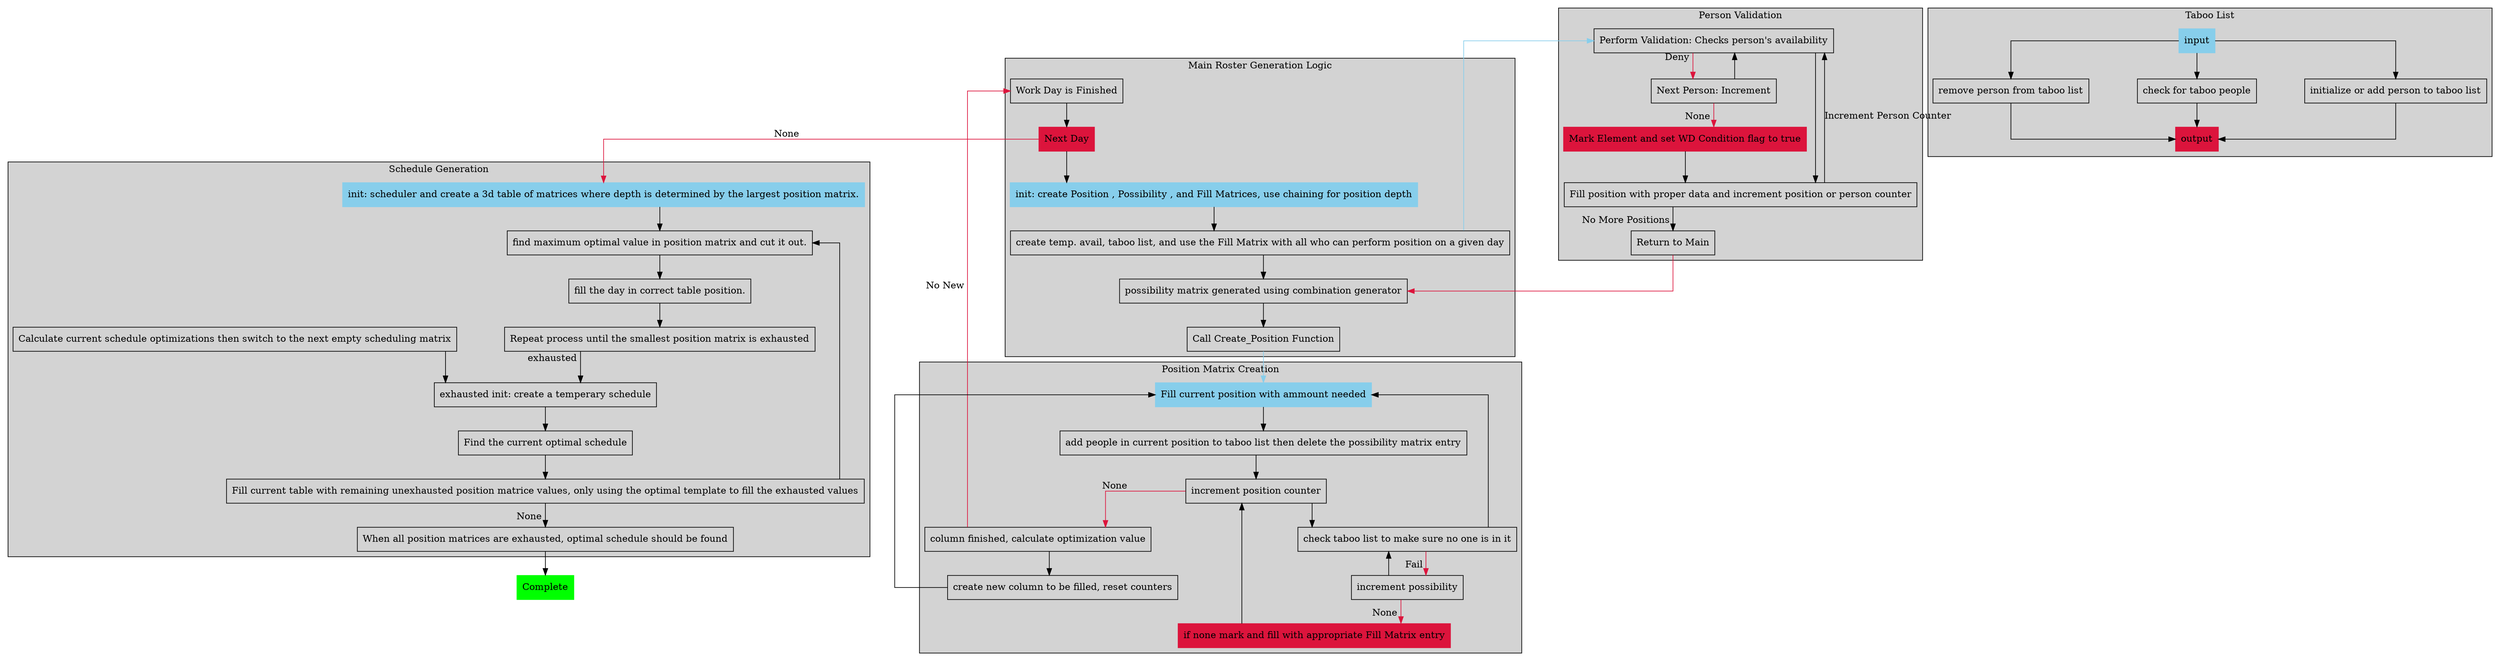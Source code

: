 digraph algorithm{

    /* Default Graph Options */

    node [shape = rectangle]
    compound = true;
    splines = ortho;
    nodesep = 1;


    /* Position Matrix Generated Variables */

    subgraph cluster_valid {
        label = "Person Validation";
        style = filled;
        validate [label = "Perform Validation: Checks person's availability"];
        next_person [label = "Next Person: Increment"];
        no_person [label = "Mark Element and set WD Condition flag to true", style = filled, color = crimson];
        wd_condition [label = "Return to Main"];
        fill_position [label = "Fill position with proper data and increment position or person counter"];

        validate -> next_person [xlabel = "Deny ", color = crimson];
        validate -> fill_position;
        next_person -> validate;
        next_person -> no_person [xlabel = "None ", color = crimson];
        no_person -> fill_position;
        fill_position -> wd_condition [xlabel = "No More Positions "];
        fill_position -> validate [xlabel = "Increment Person Counter "];
    }

    subgraph cluster_taboo {
        label = "Taboo List";
        style = filled;
        taboo_input [label = "input", color = skyblue, style = filled];
        add_taboo [label = "initialize or add person to taboo list"];
        remove_taboo [label = "remove person from taboo list"];
        check_taboo [label = "check for taboo people"];
        taboo_output [label = "output", color = crimson, style = filled];

        taboo_input -> add_taboo -> taboo_output;
        taboo_input -> remove_taboo -> taboo_output;
        taboo_input -> check_taboo -> taboo_output;
    }

    subgraph cluster_main {
        label = "Main Roster Generation Logic";
        style = filled;
        pos_matrix_init [label = "init: create Position , Possibility , and Fill Matrices, use chaining for position depth", style = filled, color = skyblue];
        next_day [label = "Next Day", color = crimson, style = filled];
        temps [label = "create temp. avail, taboo list, and use the Fill Matrix with all who can perform position on a given day"];
        possibility_calc [label = "possibility matrix generated using combination generator"];
        position_calc [label = "Call Create_Position Function"];
        wd_finish [label = "Work Day is Finished"];

        pos_matrix_init -> temps -> possibility_calc;
        possibility_calc -> position_calc;
        wd_finish -> next_day -> pos_matrix_init;
    }

    subgraph cluster_position {
        label = "Position Matrix Creation";
        style = filled;
        create_init [label = "Fill current position with ammount needed", color = skyblue, style = filled];
        delete_matrix_entry [label = "add people in current position to taboo list then delete the possibility matrix entry"];
        next_pos [label = "increment position counter"];
        no_pos [label = "column finished, calculate optimization value"];
        next_possibility [label = "increment possibility"];
        no_possibility [label = "if none mark and fill with appropriate Fill Matrix entry", color = crimson, style = filled];
        pos_check [label = "check taboo list to make sure no one is in it"];
        next_column [label = "create new column to be filled, reset counters"];

        create_init -> delete_matrix_entry -> next_pos -> pos_check;
        next_pos -> no_pos [xlabel = "None ", color = crimson];
        pos_check -> create_init;
        pos_check -> next_possibility [xlabel = "Fail ", color = crimson];
        next_possibility -> no_possibility [xlabel = "None ", color = crimson];
        next_possibility -> pos_check;
        no_possibility -> next_pos;
        no_pos -> next_column -> create_init;
    }


    /* Schedule Generation Variables */

    subgraph cluster_schedule {
        label = "Schedule Generation";
        style = filled;
        sch_init [label = "init: scheduler and create a 3d table of matrices where depth is determined by the largest position matrix.", style = filled, color = skyblue];
        find_max_pos [label = "find maximum optimal value in position matrix and cut it out."];
        fill_day [label = "fill the day in correct table position."];
        incr_elm [label = "Calculate current schedule optimizations then switch to the next empty scheduling matrix"];
        repeat [label = "Repeat process until the smallest position matrix is exhausted"];
        exhaust_init [label = "exhausted init: create a temperary schedule"];
        find_max_sch [label = "Find the current optimal schedule"];
        fill_remaining [label = "Fill current table with remaining unexhausted position matrice values, only using the optimal template to fill the exhausted values"];
        all_exhaust [label = "When all position matrices are exhausted, optimal schedule should be found"];

        sch_init -> find_max_pos -> fill_day -> repeat;
        incr_elm -> exhaust_init;
        repeat -> exhaust_init [xlabel = "exhausted "];
        exhaust_init -> find_max_sch -> fill_remaining -> find_max_pos;
        fill_remaining -> all_exhaust [xlabel = "None "];
    }


    /* Position Matrix Generation Logic */

    complete [label = "Complete", style = filled, color = green];

    temps -> validate [color = skyblue];
    wd_condition -> possibility_calc [color = crimson];
    position_calc -> create_init [color = skyblue];
    no_pos -> wd_finish [xlabel = "No New ", color = crimson];


    /* Schedule Generation Logic */

    next_day -> sch_init [xlabel = "None ", color = crimson];
    all_exhaust -> complete;
}
